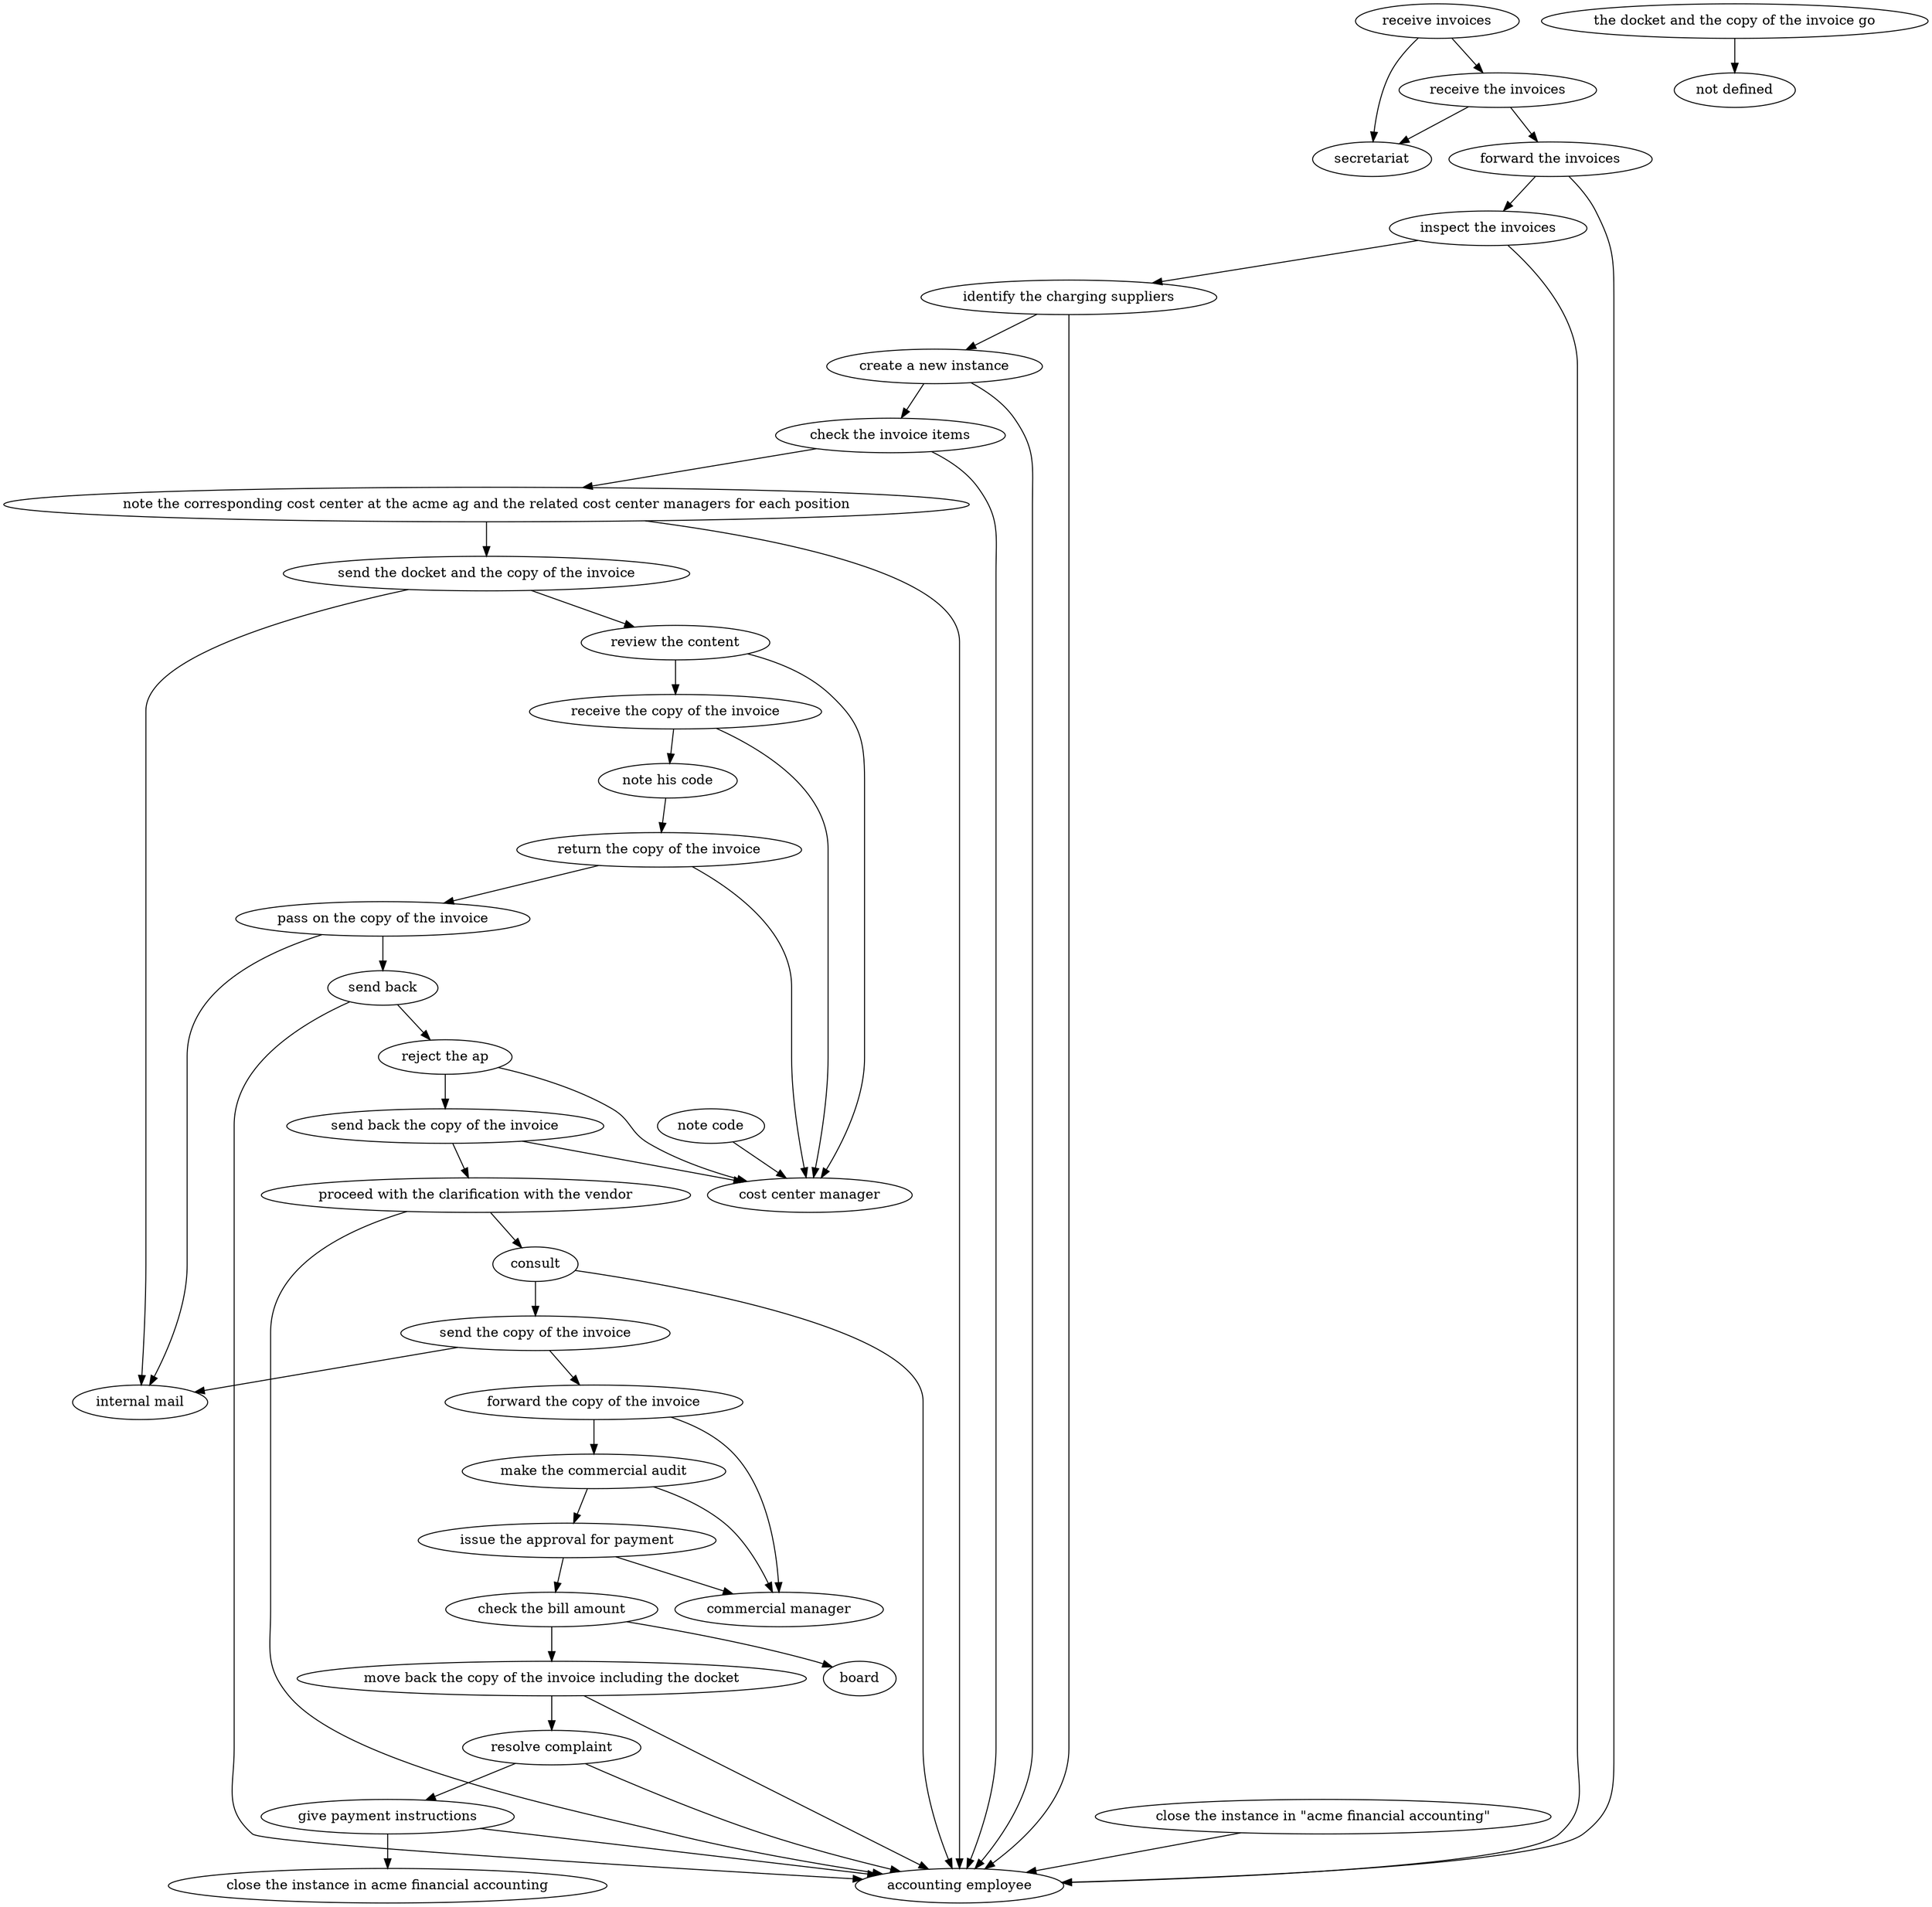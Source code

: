 strict digraph "doc-6.1" {
	graph [name="doc-6.1"];
	"receive invoices"	[attrs="{'type': 'Activity', 'label': 'receive invoices'}"];
	"receive the invoices"	[attrs="{'type': 'Activity', 'label': 'receive the invoices'}"];
	"receive invoices" -> "receive the invoices"	[attrs="{'type': 'flow', 'label': 'flow'}"];
	secretariat	[attrs="{'type': 'Actor', 'label': 'secretariat'}"];
	"receive invoices" -> secretariat	[attrs="{'type': 'actor performer', 'label': 'actor performer'}"];
	"forward the invoices"	[attrs="{'type': 'Activity', 'label': 'forward the invoices'}"];
	"receive the invoices" -> "forward the invoices"	[attrs="{'type': 'flow', 'label': 'flow'}"];
	"receive the invoices" -> secretariat	[attrs="{'type': 'actor performer', 'label': 'actor performer'}"];
	"inspect the invoices"	[attrs="{'type': 'Activity', 'label': 'inspect the invoices'}"];
	"forward the invoices" -> "inspect the invoices"	[attrs="{'type': 'flow', 'label': 'flow'}"];
	"accounting employee"	[attrs="{'type': 'Actor', 'label': 'accounting employee'}"];
	"forward the invoices" -> "accounting employee"	[attrs="{'type': 'actor performer', 'label': 'actor performer'}"];
	"identify the charging suppliers"	[attrs="{'type': 'Activity', 'label': 'identify the charging suppliers'}"];
	"inspect the invoices" -> "identify the charging suppliers"	[attrs="{'type': 'flow', 'label': 'flow'}"];
	"inspect the invoices" -> "accounting employee"	[attrs="{'type': 'actor performer', 'label': 'actor performer'}"];
	"create a new instance"	[attrs="{'type': 'Activity', 'label': 'create a new instance'}"];
	"identify the charging suppliers" -> "create a new instance"	[attrs="{'type': 'flow', 'label': 'flow'}"];
	"identify the charging suppliers" -> "accounting employee"	[attrs="{'type': 'actor performer', 'label': 'actor performer'}"];
	"check the invoice items"	[attrs="{'type': 'Activity', 'label': 'check the invoice items'}"];
	"create a new instance" -> "check the invoice items"	[attrs="{'type': 'flow', 'label': 'flow'}"];
	"create a new instance" -> "accounting employee"	[attrs="{'type': 'actor performer', 'label': 'actor performer'}"];
	"note the corresponding cost center at the acme ag and the related cost center managers for each position"	[attrs="{'type': 'Activity', 'label': 'note the corresponding cost center at the acme ag and the related cost center managers for each position'}"];
	"check the invoice items" -> "note the corresponding cost center at the acme ag and the related cost center managers for each position"	[attrs="{'type': 'flow', 'label': 'flow'}"];
	"check the invoice items" -> "accounting employee"	[attrs="{'type': 'actor performer', 'label': 'actor performer'}"];
	"send the docket and the copy of the invoice"	[attrs="{'type': 'Activity', 'label': 'send the docket and the copy of the invoice'}"];
	"note the corresponding cost center at the acme ag and the related cost center managers for each position" -> "send the docket and the copy of the invoice"	[attrs="{'type': 'flow', 'label': 'flow'}"];
	"note the corresponding cost center at the acme ag and the related cost center managers for each position" -> "accounting employee"	[attrs="{'type': 'actor performer', 'label': 'actor performer'}"];
	"review the content"	[attrs="{'type': 'Activity', 'label': 'review the content'}"];
	"send the docket and the copy of the invoice" -> "review the content"	[attrs="{'type': 'flow', 'label': 'flow'}"];
	"internal mail"	[attrs="{'type': 'Actor', 'label': 'internal mail'}"];
	"send the docket and the copy of the invoice" -> "internal mail"	[attrs="{'type': 'actor performer', 'label': 'actor performer'}"];
	"receive the copy of the invoice"	[attrs="{'type': 'Activity', 'label': 'receive the copy of the invoice'}"];
	"review the content" -> "receive the copy of the invoice"	[attrs="{'type': 'flow', 'label': 'flow'}"];
	"cost center manager"	[attrs="{'type': 'Actor', 'label': 'cost center manager'}"];
	"review the content" -> "cost center manager"	[attrs="{'type': 'actor performer', 'label': 'actor performer'}"];
	"note his code"	[attrs="{'type': 'Activity', 'label': 'note his code'}"];
	"receive the copy of the invoice" -> "note his code"	[attrs="{'type': 'flow', 'label': 'flow'}"];
	"receive the copy of the invoice" -> "cost center manager"	[attrs="{'type': 'actor performer', 'label': 'actor performer'}"];
	"return the copy of the invoice"	[attrs="{'type': 'Activity', 'label': 'return the copy of the invoice'}"];
	"note his code" -> "return the copy of the invoice"	[attrs="{'type': 'flow', 'label': 'flow'}"];
	"pass on the copy of the invoice"	[attrs="{'type': 'Activity', 'label': 'pass on the copy of the invoice'}"];
	"return the copy of the invoice" -> "pass on the copy of the invoice"	[attrs="{'type': 'flow', 'label': 'flow'}"];
	"return the copy of the invoice" -> "cost center manager"	[attrs="{'type': 'actor performer', 'label': 'actor performer'}"];
	"send back"	[attrs="{'type': 'Activity', 'label': 'send back'}"];
	"pass on the copy of the invoice" -> "send back"	[attrs="{'type': 'flow', 'label': 'flow'}"];
	"pass on the copy of the invoice" -> "internal mail"	[attrs="{'type': 'actor performer', 'label': 'actor performer'}"];
	"reject the ap"	[attrs="{'type': 'Activity', 'label': 'reject the ap'}"];
	"send back" -> "reject the ap"	[attrs="{'type': 'flow', 'label': 'flow'}"];
	"send back" -> "accounting employee"	[attrs="{'type': 'actor performer', 'label': 'actor performer'}"];
	"send back the copy of the invoice"	[attrs="{'type': 'Activity', 'label': 'send back the copy of the invoice'}"];
	"reject the ap" -> "send back the copy of the invoice"	[attrs="{'type': 'flow', 'label': 'flow'}"];
	"reject the ap" -> "cost center manager"	[attrs="{'type': 'actor performer', 'label': 'actor performer'}"];
	"proceed with the clarification with the vendor"	[attrs="{'type': 'Activity', 'label': 'proceed with the clarification with the vendor'}"];
	"send back the copy of the invoice" -> "proceed with the clarification with the vendor"	[attrs="{'type': 'flow', 'label': 'flow'}"];
	"send back the copy of the invoice" -> "cost center manager"	[attrs="{'type': 'actor performer', 'label': 'actor performer'}"];
	consult	[attrs="{'type': 'Activity', 'label': 'consult'}"];
	"proceed with the clarification with the vendor" -> consult	[attrs="{'type': 'flow', 'label': 'flow'}"];
	"proceed with the clarification with the vendor" -> "accounting employee"	[attrs="{'type': 'actor performer', 'label': 'actor performer'}"];
	"send the copy of the invoice"	[attrs="{'type': 'Activity', 'label': 'send the copy of the invoice'}"];
	consult -> "send the copy of the invoice"	[attrs="{'type': 'flow', 'label': 'flow'}"];
	consult -> "accounting employee"	[attrs="{'type': 'actor performer', 'label': 'actor performer'}"];
	"forward the copy of the invoice"	[attrs="{'type': 'Activity', 'label': 'forward the copy of the invoice'}"];
	"send the copy of the invoice" -> "forward the copy of the invoice"	[attrs="{'type': 'flow', 'label': 'flow'}"];
	"send the copy of the invoice" -> "internal mail"	[attrs="{'type': 'actor performer', 'label': 'actor performer'}"];
	"make the commercial audit"	[attrs="{'type': 'Activity', 'label': 'make the commercial audit'}"];
	"forward the copy of the invoice" -> "make the commercial audit"	[attrs="{'type': 'flow', 'label': 'flow'}"];
	"commercial manager"	[attrs="{'type': 'Actor', 'label': 'commercial manager'}"];
	"forward the copy of the invoice" -> "commercial manager"	[attrs="{'type': 'actor performer', 'label': 'actor performer'}"];
	"issue the approval for payment"	[attrs="{'type': 'Activity', 'label': 'issue the approval for payment'}"];
	"make the commercial audit" -> "issue the approval for payment"	[attrs="{'type': 'flow', 'label': 'flow'}"];
	"make the commercial audit" -> "commercial manager"	[attrs="{'type': 'actor performer', 'label': 'actor performer'}"];
	"check the bill amount"	[attrs="{'type': 'Activity', 'label': 'check the bill amount'}"];
	"issue the approval for payment" -> "check the bill amount"	[attrs="{'type': 'flow', 'label': 'flow'}"];
	"issue the approval for payment" -> "commercial manager"	[attrs="{'type': 'actor performer', 'label': 'actor performer'}"];
	"move back the copy of the invoice including the docket"	[attrs="{'type': 'Activity', 'label': 'move back the copy of the invoice including the docket'}"];
	"check the bill amount" -> "move back the copy of the invoice including the docket"	[attrs="{'type': 'flow', 'label': 'flow'}"];
	board	[attrs="{'type': 'Actor', 'label': 'board'}"];
	"check the bill amount" -> board	[attrs="{'type': 'actor performer', 'label': 'actor performer'}"];
	"resolve complaint"	[attrs="{'type': 'Activity', 'label': 'resolve complaint'}"];
	"move back the copy of the invoice including the docket" -> "resolve complaint"	[attrs="{'type': 'flow', 'label': 'flow'}"];
	"move back the copy of the invoice including the docket" -> "accounting employee"	[attrs="{'type': 'actor performer', 'label': 'actor performer'}"];
	"give payment instructions"	[attrs="{'type': 'Activity', 'label': 'give payment instructions'}"];
	"resolve complaint" -> "give payment instructions"	[attrs="{'type': 'flow', 'label': 'flow'}"];
	"resolve complaint" -> "accounting employee"	[attrs="{'type': 'actor performer', 'label': 'actor performer'}"];
	"close the instance in acme financial accounting"	[attrs="{'type': 'Activity', 'label': 'close the instance in acme financial accounting'}"];
	"give payment instructions" -> "close the instance in acme financial accounting"	[attrs="{'type': 'flow', 'label': 'flow'}"];
	"give payment instructions" -> "accounting employee"	[attrs="{'type': 'actor performer', 'label': 'actor performer'}"];
	"the docket and the copy of the invoice go"	[attrs="{'type': 'Activity', 'label': 'the docket and the copy of the invoice go'}"];
	"not defined"	[attrs="{'type': 'Actor', 'label': 'not defined'}"];
	"the docket and the copy of the invoice go" -> "not defined"	[attrs="{'type': 'actor performer', 'label': 'actor performer'}"];
	"note code"	[attrs="{'type': 'Activity', 'label': 'note code'}"];
	"note code" -> "cost center manager"	[attrs="{'type': 'actor performer', 'label': 'actor performer'}"];
	"close the instance in \"acme financial accounting\""	[attrs="{'type': 'Activity', 'label': 'close the instance in \"acme financial accounting\"'}"];
	"close the instance in \"acme financial accounting\"" -> "accounting employee"	[attrs="{'type': 'actor performer', 'label': 'actor performer'}"];
}
